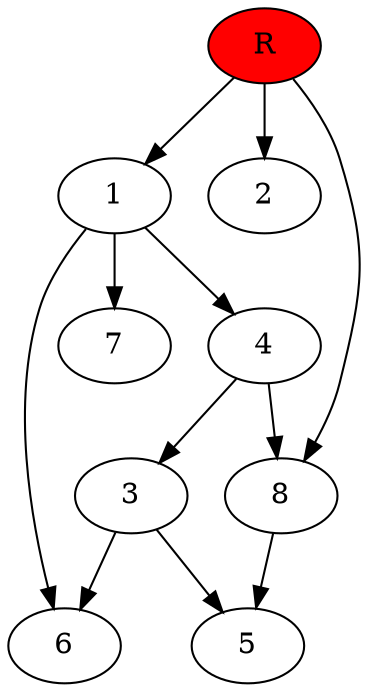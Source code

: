 digraph prb3706 {
	1
	2
	3
	4
	5
	6
	7
	8
	R [fillcolor="#ff0000" style=filled]
	1 -> 4
	1 -> 6
	1 -> 7
	3 -> 5
	3 -> 6
	4 -> 3
	4 -> 8
	8 -> 5
	R -> 1
	R -> 2
	R -> 8
}

